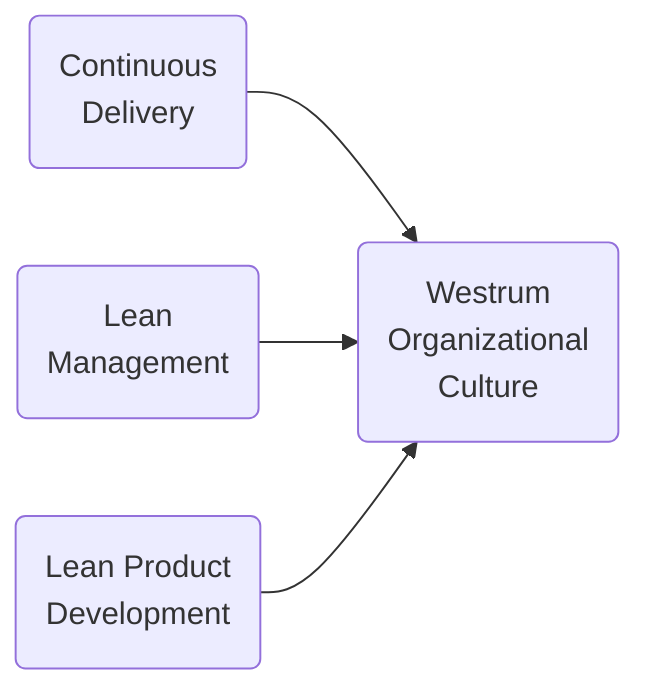 graph LR
CD("Continuous<br/>Delivery")
LM("Lean<br/>Management")
LD("Lean Product<br/>Development")
OC("Westrum<br/>Organizational<br/>Culture")
CD --> OC
LM --> OC
LD --> OC